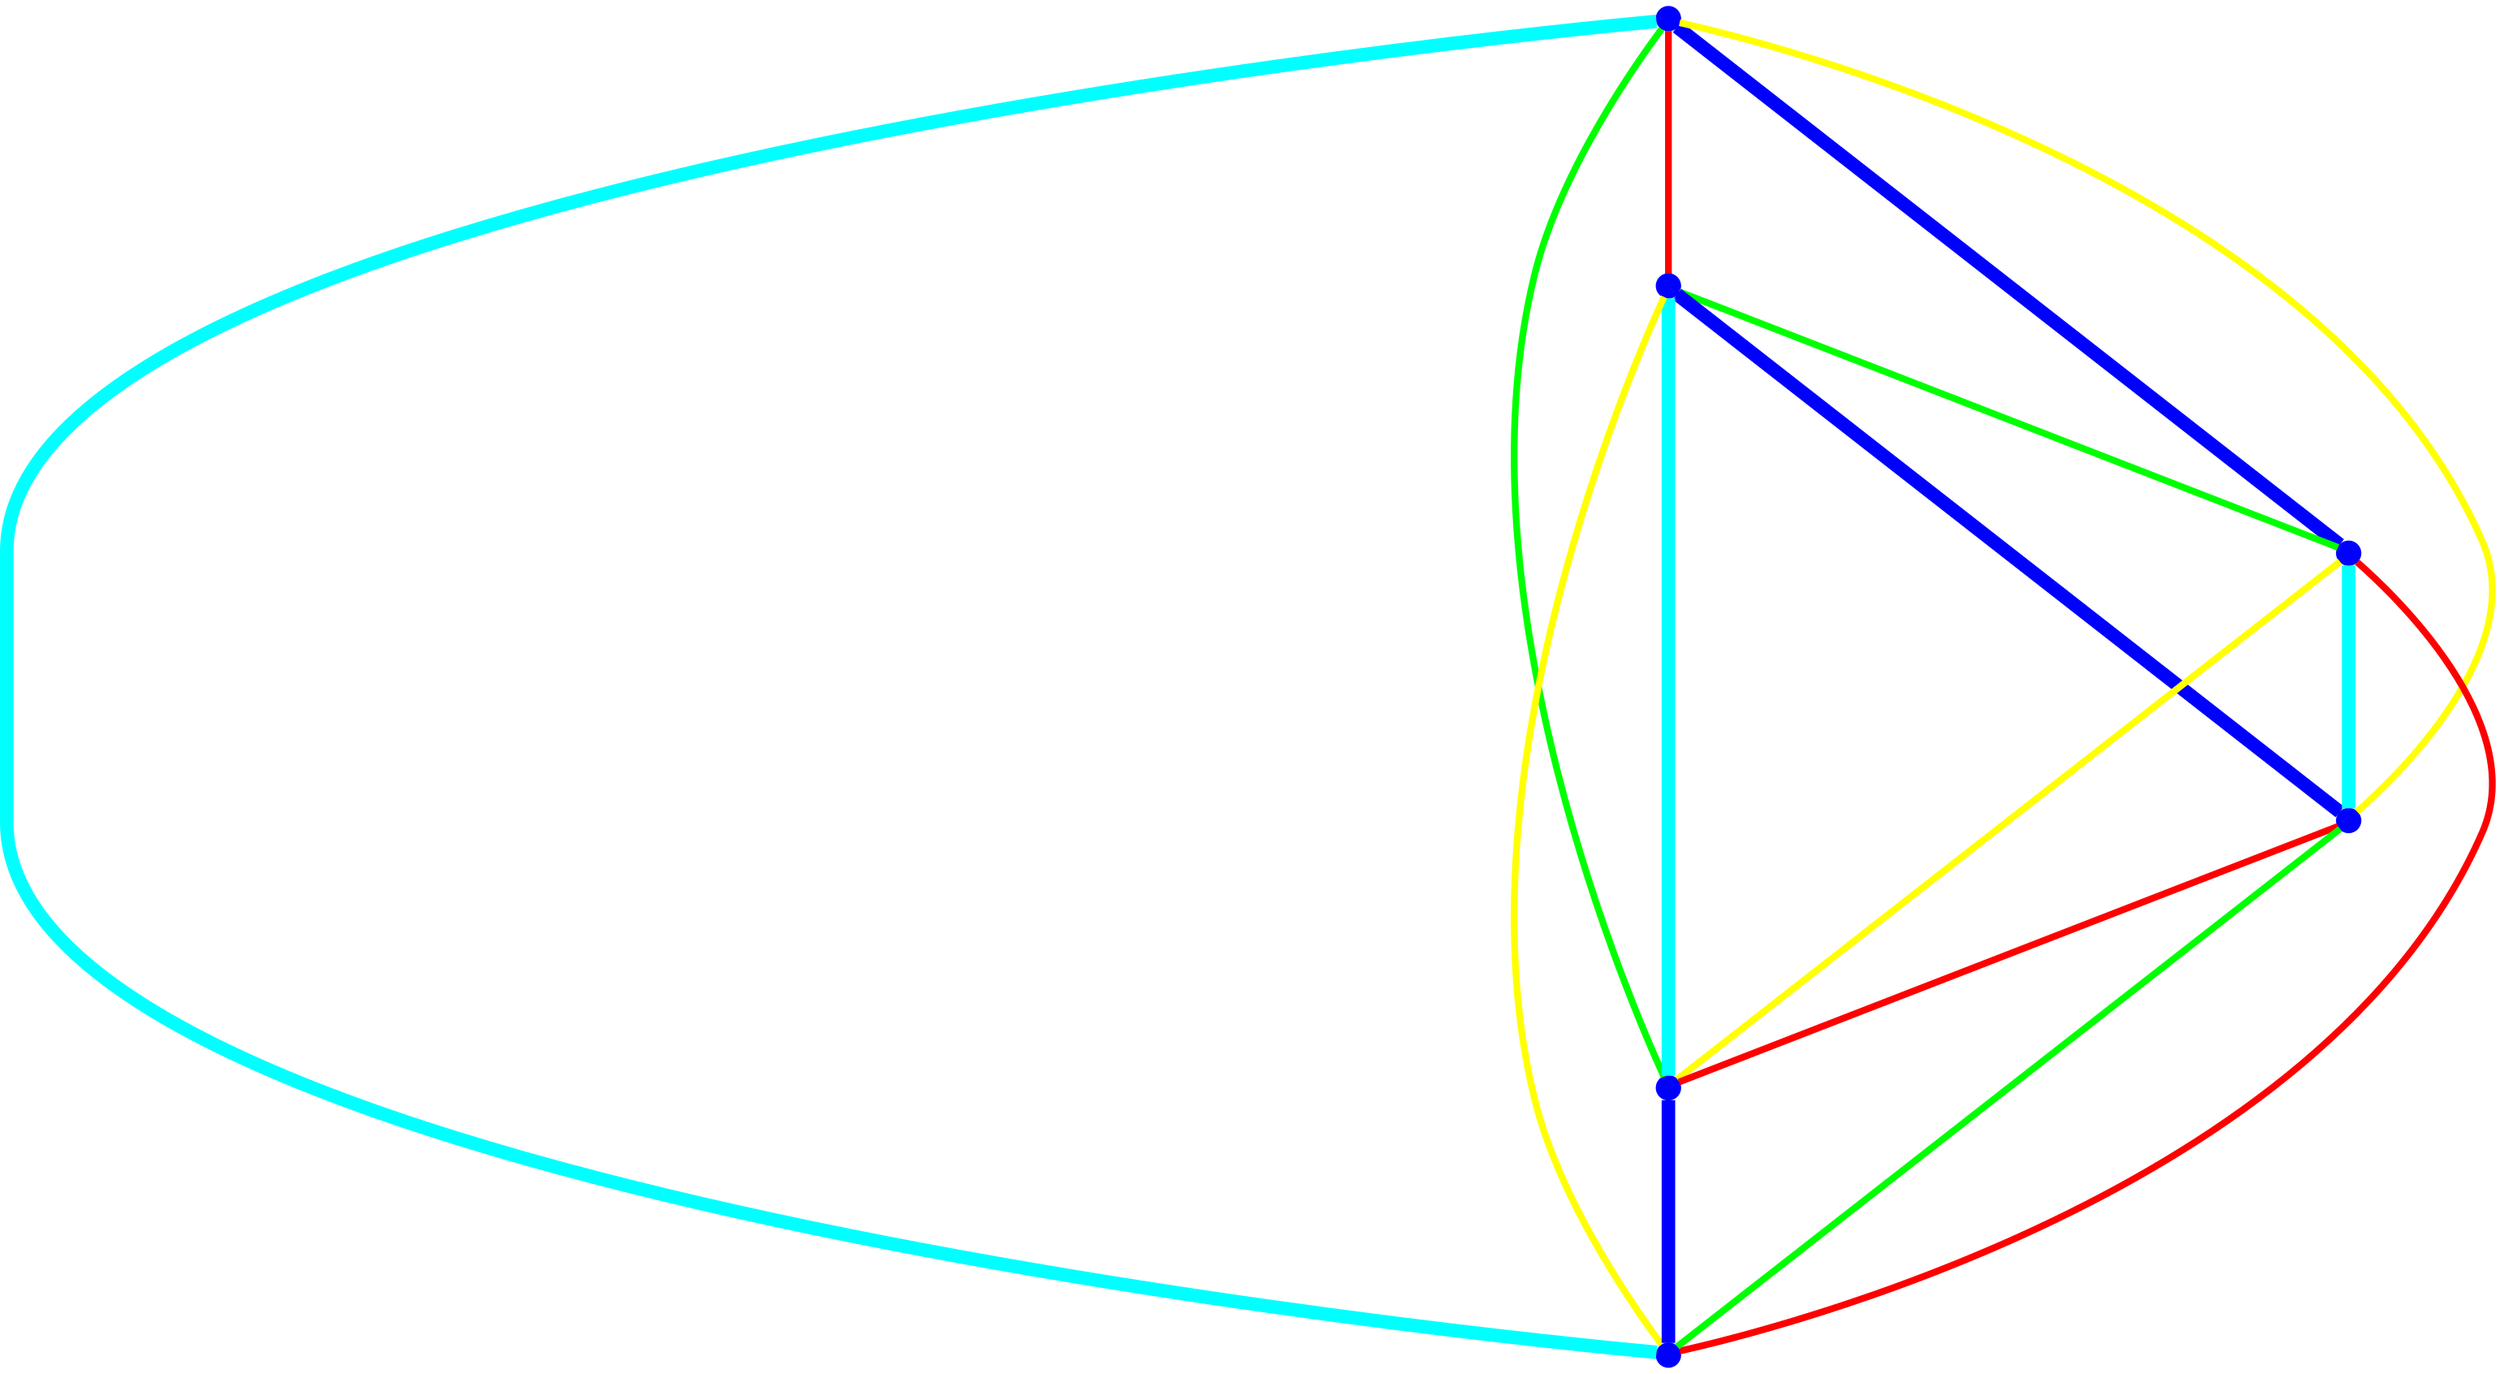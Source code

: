 graph {
ranksep=2
nodesep=2
node [label="" shape=circle style=filled fixedsize=true color=blue fillcolor=blue width=0.2];
"1" -- "2" [style="solid",penwidth="4",color="red"];
"1" -- "3" [style="solid",penwidth="8",color="blue"];
"1" -- "4" [style="solid",penwidth="4",color="yellow"];
"1" -- "5" [style="solid",penwidth="4",color="green"];
"1" -- "6" [style="solid",penwidth="8",color="cyan"];
"2" -- "3" [style="solid",penwidth="4",color="green"];
"2" -- "4" [style="solid",penwidth="8",color="blue"];
"2" -- "5" [style="solid",penwidth="8",color="cyan"];
"2" -- "6" [style="solid",penwidth="4",color="yellow"];
"3" -- "4" [style="solid",penwidth="8",color="cyan"];
"3" -- "5" [style="solid",penwidth="4",color="yellow"];
"3" -- "6" [style="solid",penwidth="4",color="red"];
"4" -- "5" [style="solid",penwidth="4",color="red"];
"4" -- "6" [style="solid",penwidth="4",color="green"];
"5" -- "6" [style="solid",penwidth="8",color="blue"];
}
